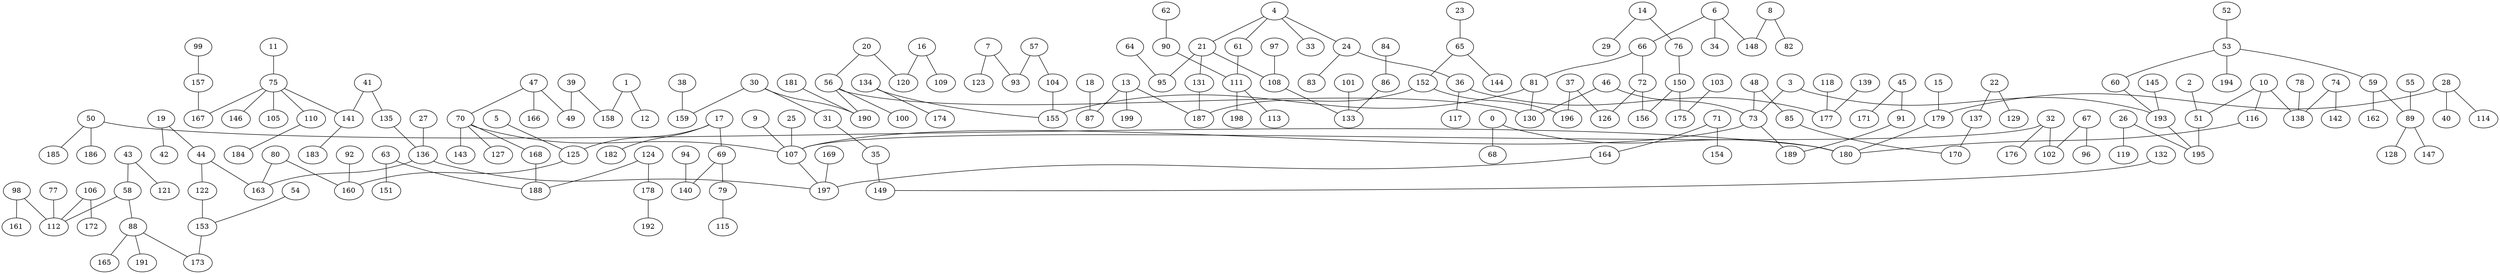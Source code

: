 graph {
0  [Label = "0 (0.00)"]
1  [Label = "1 (0.00)"]
2  [Label = "2 (0.00)"]
3  [Label = "3 (0.00)"]
4  [Label = "4 (0.00)"]
5  [Label = "5 (0.00)"]
6  [Label = "6 (0.00)"]
7  [Label = "7 (0.00)"]
8  [Label = "8 (0.00)"]
9  [Label = "9 (0.00)"]
10  [Label = "10 (0.00)"]
11  [Label = "11 (0.00)"]
12  [Label = "12 (0.00)"]
13  [Label = "13 (0.00)"]
14  [Label = "14 (0.00)"]
15  [Label = "15 (0.00)"]
16  [Label = "16 (0.00)"]
17  [Label = "17 (0.00)"]
18  [Label = "18 (0.00)"]
19  [Label = "19 (0.00)"]
20  [Label = "20 (0.00)"]
21  [Label = "21 (0.00)"]
22  [Label = "22 (0.00)"]
23  [Label = "23 (0.00)"]
24  [Label = "24 (0.00)"]
25  [Label = "25 (0.00)"]
26  [Label = "26 (0.00)"]
27  [Label = "27 (0.00)"]
28  [Label = "28 (0.00)"]
29  [Label = "29 (0.00)"]
30  [Label = "30 (0.00)"]
31  [Label = "31 (0.00)"]
32  [Label = "32 (0.00)"]
33  [Label = "33 (0.00)"]
34  [Label = "34 (0.00)"]
35  [Label = "35 (0.00)"]
36  [Label = "36 (0.00)"]
37  [Label = "37 (0.00)"]
38  [Label = "38 (0.00)"]
39  [Label = "39 (0.00)"]
40  [Label = "40 (0.00)"]
41  [Label = "41 (0.00)"]
42  [Label = "42 (0.00)"]
43  [Label = "43 (0.00)"]
44  [Label = "44 (0.00)"]
45  [Label = "45 (0.00)"]
46  [Label = "46 (0.00)"]
47  [Label = "47 (0.00)"]
48  [Label = "48 (0.00)"]
49  [Label = "49 (0.00)"]
50  [Label = "50 (0.00)"]
51  [Label = "51 (0.00)"]
52  [Label = "52 (0.00)"]
53  [Label = "53 (0.00)"]
54  [Label = "54 (0.00)"]
55  [Label = "55 (0.00)"]
56  [Label = "56 (0.00)"]
57  [Label = "57 (0.00)"]
58  [Label = "58 (0.00)"]
59  [Label = "59 (0.00)"]
60  [Label = "60 (0.00)"]
61  [Label = "61 (0.00)"]
62  [Label = "62 (0.00)"]
63  [Label = "63 (0.00)"]
64  [Label = "64 (0.00)"]
65  [Label = "65 (0.00)"]
66  [Label = "66 (0.00)"]
67  [Label = "67 (0.00)"]
68  [Label = "68 (0.00)"]
69  [Label = "69 (0.00)"]
70  [Label = "70 (0.00)"]
71  [Label = "71 (0.00)"]
72  [Label = "72 (0.00)"]
73  [Label = "73 (0.00)"]
74  [Label = "74 (0.00)"]
75  [Label = "75 (0.00)"]
76  [Label = "76 (0.00)"]
77  [Label = "77 (0.00)"]
78  [Label = "78 (0.00)"]
79  [Label = "79 (0.00)"]
80  [Label = "80 (0.00)"]
81  [Label = "81 (0.00)"]
82  [Label = "82 (0.00)"]
83  [Label = "83 (0.00)"]
84  [Label = "84 (0.00)"]
85  [Label = "85 (0.00)"]
86  [Label = "86 (0.00)"]
87  [Label = "87 (0.00)"]
88  [Label = "88 (0.00)"]
89  [Label = "89 (0.00)"]
90  [Label = "90 (0.00)"]
91  [Label = "91 (0.00)"]
92  [Label = "92 (0.00)"]
93  [Label = "93 (0.00)"]
94  [Label = "94 (0.00)"]
95  [Label = "95 (0.00)"]
96  [Label = "96 (0.00)"]
97  [Label = "97 (0.00)"]
98  [Label = "98 (0.00)"]
99  [Label = "99 (0.00)"]
100  [Label = "100 (0.00)"]
101  [Label = "101 (0.00)"]
102  [Label = "102 (0.00)"]
103  [Label = "103 (0.00)"]
104  [Label = "104 (0.00)"]
105  [Label = "105 (0.00)"]
106  [Label = "106 (0.00)"]
107  [Label = "107 (0.00)"]
108  [Label = "108 (0.00)"]
109  [Label = "109 (0.00)"]
110  [Label = "110 (0.00)"]
111  [Label = "111 (0.00)"]
112  [Label = "112 (0.00)"]
113  [Label = "113 (0.00)"]
114  [Label = "114 (0.00)"]
115  [Label = "115 (0.00)"]
116  [Label = "116 (0.00)"]
117  [Label = "117 (0.00)"]
118  [Label = "118 (0.00)"]
119  [Label = "119 (0.00)"]
120  [Label = "120 (0.00)"]
121  [Label = "121 (0.00)"]
122  [Label = "122 (0.00)"]
123  [Label = "123 (0.00)"]
124  [Label = "124 (0.00)"]
125  [Label = "125 (0.00)"]
126  [Label = "126 (0.00)"]
127  [Label = "127 (0.00)"]
128  [Label = "128 (0.00)"]
129  [Label = "129 (0.00)"]
130  [Label = "130 (0.00)"]
131  [Label = "131 (0.00)"]
132  [Label = "132 (0.00)"]
133  [Label = "133 (0.00)"]
134  [Label = "134 (0.00)"]
135  [Label = "135 (0.00)"]
136  [Label = "136 (0.00)"]
137  [Label = "137 (0.00)"]
138  [Label = "138 (0.00)"]
139  [Label = "139 (0.00)"]
140  [Label = "140 (0.00)"]
141  [Label = "141 (0.00)"]
142  [Label = "142 (0.00)"]
143  [Label = "143 (0.00)"]
144  [Label = "144 (0.00)"]
145  [Label = "145 (0.00)"]
146  [Label = "146 (0.00)"]
147  [Label = "147 (0.00)"]
148  [Label = "148 (0.00)"]
149  [Label = "149 (0.00)"]
150  [Label = "150 (0.00)"]
151  [Label = "151 (0.00)"]
152  [Label = "152 (0.00)"]
153  [Label = "153 (0.00)"]
154  [Label = "154 (0.00)"]
155  [Label = "155 (0.00)"]
156  [Label = "156 (0.00)"]
157  [Label = "157 (0.00)"]
158  [Label = "158 (0.00)"]
159  [Label = "159 (0.00)"]
160  [Label = "160 (0.00)"]
161  [Label = "161 (0.00)"]
162  [Label = "162 (0.00)"]
163  [Label = "163 (0.00)"]
164  [Label = "164 (0.00)"]
165  [Label = "165 (0.00)"]
166  [Label = "166 (0.00)"]
167  [Label = "167 (0.00)"]
168  [Label = "168 (0.00)"]
169  [Label = "169 (0.00)"]
170  [Label = "170 (0.00)"]
171  [Label = "171 (0.00)"]
172  [Label = "172 (0.00)"]
173  [Label = "173 (0.00)"]
174  [Label = "174 (0.00)"]
175  [Label = "175 (0.00)"]
176  [Label = "176 (0.00)"]
177  [Label = "177 (0.00)"]
178  [Label = "178 (0.00)"]
179  [Label = "179 (0.00)"]
180  [Label = "180 (0.00)"]
181  [Label = "181 (0.00)"]
182  [Label = "182 (0.00)"]
183  [Label = "183 (0.00)"]
184  [Label = "184 (0.00)"]
185  [Label = "185 (0.00)"]
186  [Label = "186 (0.00)"]
187  [Label = "187 (0.00)"]
188  [Label = "188 (0.00)"]
189  [Label = "189 (0.00)"]
190  [Label = "190 (0.00)"]
191  [Label = "191 (0.00)"]
192  [Label = "192 (0.00)"]
193  [Label = "193 (0.00)"]
194  [Label = "194 (0.00)"]
195  [Label = "195 (0.00)"]
196  [Label = "196 (0.00)"]
197  [Label = "197 (0.00)"]
198  [Label = "198 (0.00)"]
199  [Label = "199 (0.00)"]

0--68  [Label = "55.91"]
0--180  [Label = "110.63"]
179--180  [Label = "6.65"]
116--180  [Label = "7.67"]
10--116  [Label = "10.07"]
10--138  [Label = "10.30"]
50--180  [Label = "24.00"]
50--185  [Label = "18.57"]
15--179  [Label = "27.00"]
10--51  [Label = "31.48"]
51--195  [Label = "2.22"]
2--51  [Label = "20.12"]
193--195  [Label = "20.46"]
3--193  [Label = "7.98"]
145--193  [Label = "15.11"]
3--73  [Label = "15.51"]
73--189  [Label = "1.83"]
46--73  [Label = "14.47"]
73--107  [Label = "25.32"]
32--107  [Label = "4.62"]
32--176  [Label = "7.08"]
107--197  [Label = "16.04"]
136--197  [Label = "13.56"]
135--136  [Label = "15.52"]
41--135  [Label = "4.37"]
41--141  [Label = "13.52"]
141--183  [Label = "1.32"]
27--136  [Label = "20.75"]
25--107  [Label = "25.82"]
75--141  [Label = "28.28"]
75--110  [Label = "6.09"]
75--105  [Label = "10.85"]
75--146  [Label = "15.17"]
75--167  [Label = "22.13"]
60--193  [Label = "29.23"]
53--60  [Label = "24.71"]
53--59  [Label = "17.73"]
59--89  [Label = "6.29"]
89--147  [Label = "9.30"]
59--162  [Label = "25.58"]
164--197  [Label = "29.95"]
71--164  [Label = "19.52"]
71--154  [Label = "10.85"]
91--189  [Label = "31.57"]
45--91  [Label = "21.60"]
46--130  [Label = "32.07"]
81--130  [Label = "16.59"]
66--81  [Label = "25.93"]
6--66  [Label = "1.67"]
6--148  [Label = "3.03"]
66--72  [Label = "9.72"]
72--156  [Label = "10.79"]
150--156  [Label = "4.06"]
150--175  [Label = "16.59"]
103--175  [Label = "3.18"]
76--150  [Label = "23.91"]
14--76  [Label = "23.88"]
72--126  [Label = "24.89"]
37--126  [Label = "3.46"]
136--163  [Label = "32.19"]
80--163  [Label = "6.66"]
44--163  [Label = "29.87"]
37--196  [Label = "32.33"]
152--196  [Label = "5.81"]
65--152  [Label = "14.74"]
23--65  [Label = "19.77"]
152--187  [Label = "21.69"]
131--187  [Label = "4.50"]
13--187  [Label = "26.70"]
13--199  [Label = "4.28"]
21--131  [Label = "32.29"]
4--21  [Label = "16.56"]
21--95  [Label = "21.07"]
4--61  [Label = "26.22"]
61--111  [Label = "25.42"]
111--198  [Label = "18.86"]
90--111  [Label = "24.18"]
21--108  [Label = "27.64"]
108--133  [Label = "16.62"]
65--144  [Label = "33.68"]
86--133  [Label = "34.08"]
70--107  [Label = "34.22"]
47--70  [Label = "12.51"]
70--168  [Label = "30.93"]
81--155  [Label = "34.37"]
134--155  [Label = "3.22"]
56--130  [Label = "34.39"]
20--56  [Label = "29.70"]
56--190  [Label = "34.02"]
30--190  [Label = "13.80"]
30--159  [Label = "12.14"]
38--159  [Label = "9.31"]
30--31  [Label = "24.22"]
20--120  [Label = "34.38"]
16--120  [Label = "13.08"]
16--109  [Label = "29.58"]
13--87  [Label = "34.65"]
18--87  [Label = "19.32"]
101--133  [Label = "34.96"]
4--24  [Label = "35.34"]
32--102  [Label = "35.53"]
168--188  [Label = "37.09"]
63--188  [Label = "5.87"]
63--151  [Label = "4.66"]
124--188  [Label = "15.00"]
124--178  [Label = "21.86"]
24--36  [Label = "37.27"]
157--167  [Label = "37.79"]
99--157  [Label = "34.94"]
67--102  [Label = "38.06"]
67--96  [Label = "32.08"]
70--127  [Label = "38.27"]
8--148  [Label = "38.70"]
28--179  [Label = "39.20"]
28--114  [Label = "26.38"]
14--29  [Label = "39.61"]
8--82  [Label = "40.57"]
53--194  [Label = "41.45"]
80--160  [Label = "41.50"]
125--160  [Label = "5.59"]
17--125  [Label = "4.51"]
5--125  [Label = "7.08"]
17--182  [Label = "8.75"]
17--69  [Label = "34.54"]
69--140  [Label = "30.17"]
94--140  [Label = "6.30"]
69--79  [Label = "32.88"]
181--190  [Label = "42.29"]
169--197  [Label = "42.47"]
11--75  [Label = "43.33"]
64--95  [Label = "43.69"]
104--155  [Label = "44.59"]
19--44  [Label = "44.87"]
92--160  [Label = "45.10"]
57--104  [Label = "45.49"]
57--93  [Label = "4.13"]
44--122  [Label = "46.28"]
122--153  [Label = "43.39"]
153--173  [Label = "34.55"]
54--153  [Label = "36.48"]
88--173  [Label = "37.48"]
88--165  [Label = "2.63"]
58--88  [Label = "23.12"]
58--112  [Label = "4.95"]
98--112  [Label = "9.15"]
106--112  [Label = "15.95"]
88--191  [Label = "23.94"]
43--58  [Label = "33.10"]
43--121  [Label = "13.98"]
106--172  [Label = "40.76"]
48--73  [Label = "46.89"]
48--85  [Label = "44.01"]
85--170  [Label = "1.63"]
137--170  [Label = "24.83"]
22--137  [Label = "3.90"]
31--35  [Label = "46.90"]
19--42  [Label = "48.99"]
9--107  [Label = "49.07"]
89--128  [Label = "49.40"]
111--113  [Label = "49.93"]
26--195  [Label = "50.94"]
26--119  [Label = "29.73"]
35--149  [Label = "51.15"]
132--149  [Label = "43.16"]
50--186  [Label = "51.45"]
4--33  [Label = "51.57"]
28--40  [Label = "51.86"]
45--171  [Label = "52.34"]
62--90  [Label = "52.99"]
78--138  [Label = "53.31"]
134--174  [Label = "53.54"]
110--184  [Label = "53.97"]
74--138  [Label = "56.12"]
74--142  [Label = "37.10"]
22--129  [Label = "57.55"]
84--86  [Label = "58.13"]
36--117  [Label = "63.72"]
97--108  [Label = "63.81"]
79--115  [Label = "63.82"]
36--177  [Label = "64.77"]
139--177  [Label = "24.62"]
118--177  [Label = "46.12"]
24--83  [Label = "65.61"]
47--166  [Label = "67.72"]
7--93  [Label = "71.38"]
7--123  [Label = "9.89"]
56--100  [Label = "72.56"]
6--34  [Label = "77.54"]
47--49  [Label = "77.64"]
39--49  [Label = "33.84"]
39--158  [Label = "22.82"]
1--158  [Label = "44.66"]
1--12  [Label = "11.93"]
77--112  [Label = "80.71"]
98--161  [Label = "91.67"]
52--53  [Label = "101.07"]
178--192  [Label = "114.74"]
70--143  [Label = "137.44"]
55--89  [Label = "142.74"]
}
